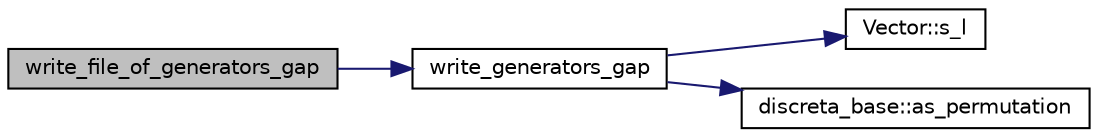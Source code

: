 digraph "write_file_of_generators_gap"
{
  edge [fontname="Helvetica",fontsize="10",labelfontname="Helvetica",labelfontsize="10"];
  node [fontname="Helvetica",fontsize="10",shape=record];
  rankdir="LR";
  Node3793 [label="write_file_of_generators_gap",height=0.2,width=0.4,color="black", fillcolor="grey75", style="filled", fontcolor="black"];
  Node3793 -> Node3794 [color="midnightblue",fontsize="10",style="solid",fontname="Helvetica"];
  Node3794 [label="write_generators_gap",height=0.2,width=0.4,color="black", fillcolor="white", style="filled",URL="$d0/dd3/perm__group__gens_8_c.html#a4514cb772ccb0840095328820d9eaf5d"];
  Node3794 -> Node3795 [color="midnightblue",fontsize="10",style="solid",fontname="Helvetica"];
  Node3795 [label="Vector::s_l",height=0.2,width=0.4,color="black", fillcolor="white", style="filled",URL="$d5/db2/class_vector.html#ad2dc082288f858d22a528832289e0704"];
  Node3794 -> Node3796 [color="midnightblue",fontsize="10",style="solid",fontname="Helvetica"];
  Node3796 [label="discreta_base::as_permutation",height=0.2,width=0.4,color="black", fillcolor="white", style="filled",URL="$d7/d71/classdiscreta__base.html#aa4e72f36a82984239b12ae831e131098"];
}
